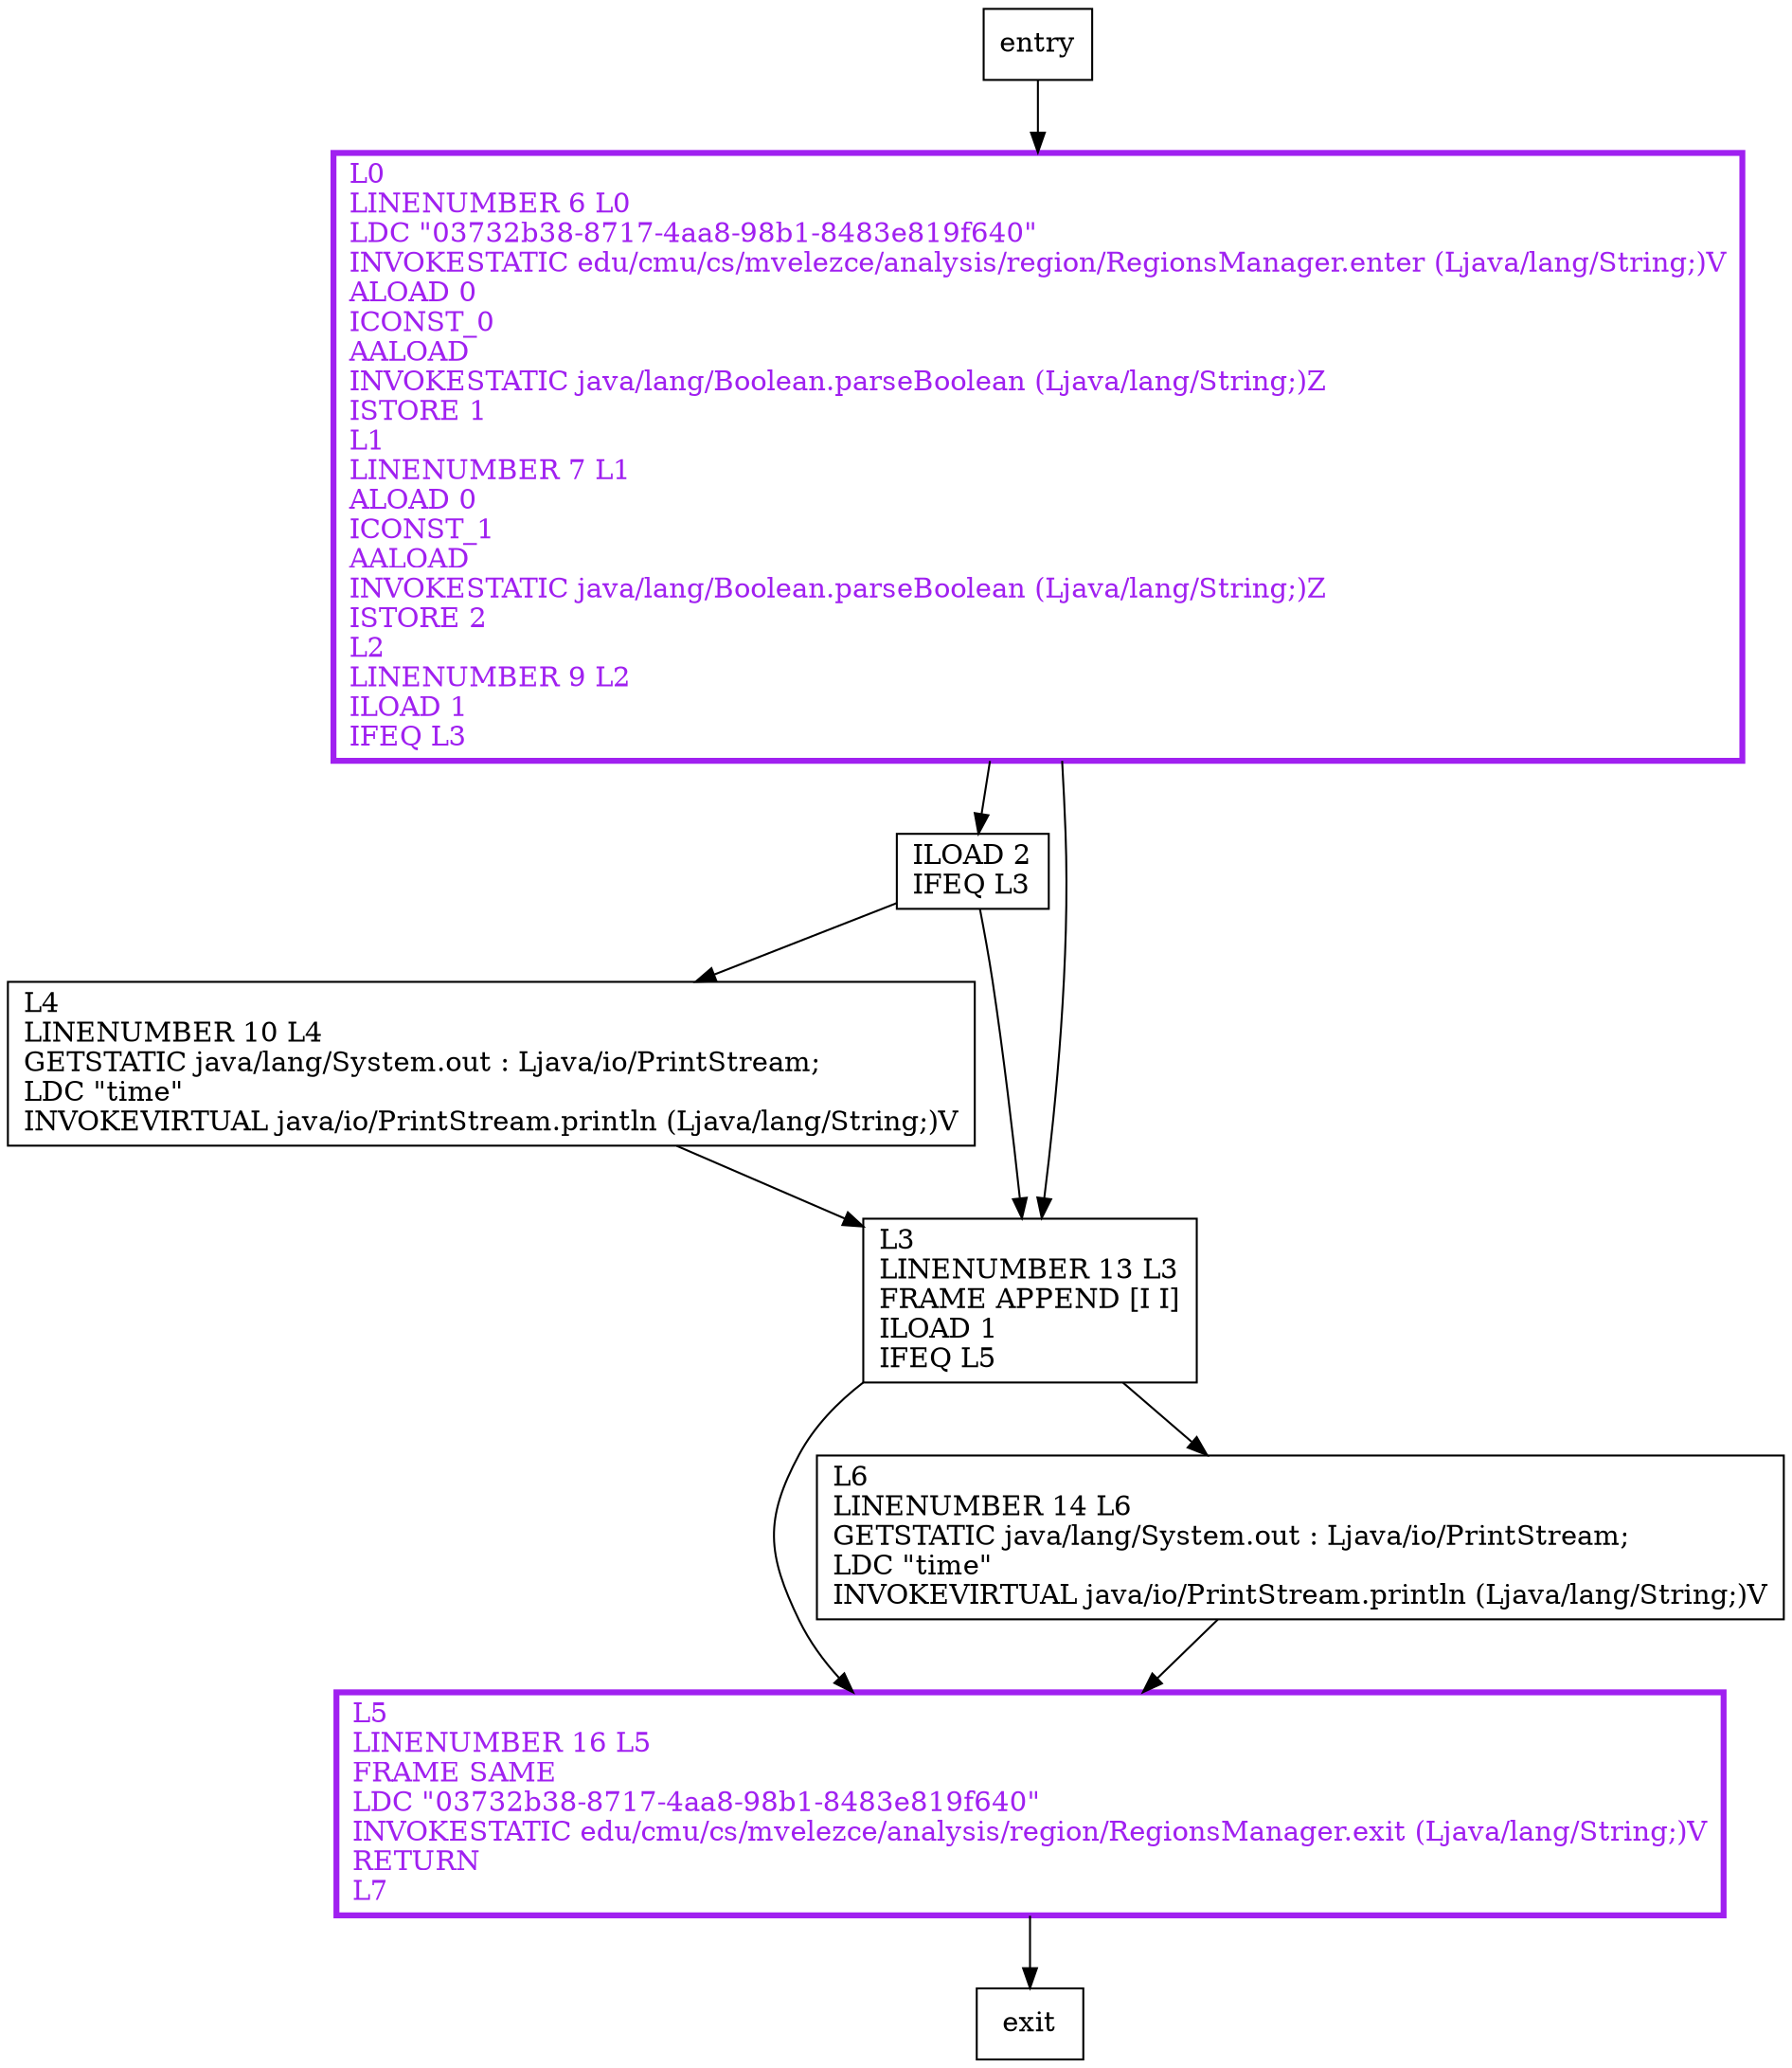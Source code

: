 digraph main {
node [shape=record];
853458640 [label="ILOAD 2\lIFEQ L3\l"];
969095906 [label="L5\lLINENUMBER 16 L5\lFRAME SAME\lLDC \"03732b38-8717-4aa8-98b1-8483e819f640\"\lINVOKESTATIC edu/cmu/cs/mvelezce/analysis/region/RegionsManager.exit (Ljava/lang/String;)V\lRETURN\lL7\l"];
1373952672 [label="L4\lLINENUMBER 10 L4\lGETSTATIC java/lang/System.out : Ljava/io/PrintStream;\lLDC \"time\"\lINVOKEVIRTUAL java/io/PrintStream.println (Ljava/lang/String;)V\l"];
117775425 [label="L0\lLINENUMBER 6 L0\lLDC \"03732b38-8717-4aa8-98b1-8483e819f640\"\lINVOKESTATIC edu/cmu/cs/mvelezce/analysis/region/RegionsManager.enter (Ljava/lang/String;)V\lALOAD 0\lICONST_0\lAALOAD\lINVOKESTATIC java/lang/Boolean.parseBoolean (Ljava/lang/String;)Z\lISTORE 1\lL1\lLINENUMBER 7 L1\lALOAD 0\lICONST_1\lAALOAD\lINVOKESTATIC java/lang/Boolean.parseBoolean (Ljava/lang/String;)Z\lISTORE 2\lL2\lLINENUMBER 9 L2\lILOAD 1\lIFEQ L3\l"];
2047607545 [label="L3\lLINENUMBER 13 L3\lFRAME APPEND [I I]\lILOAD 1\lIFEQ L5\l"];
2116826057 [label="L6\lLINENUMBER 14 L6\lGETSTATIC java/lang/System.out : Ljava/io/PrintStream;\lLDC \"time\"\lINVOKEVIRTUAL java/io/PrintStream.println (Ljava/lang/String;)V\l"];
entry;
exit;
entry -> 117775425;
853458640 -> 1373952672;
853458640 -> 2047607545;
969095906 -> exit;
1373952672 -> 2047607545;
117775425 -> 853458640;
117775425 -> 2047607545;
2047607545 -> 969095906;
2047607545 -> 2116826057;
2116826057 -> 969095906;
969095906[fontcolor="purple", penwidth=3, color="purple"];
117775425[fontcolor="purple", penwidth=3, color="purple"];
}
